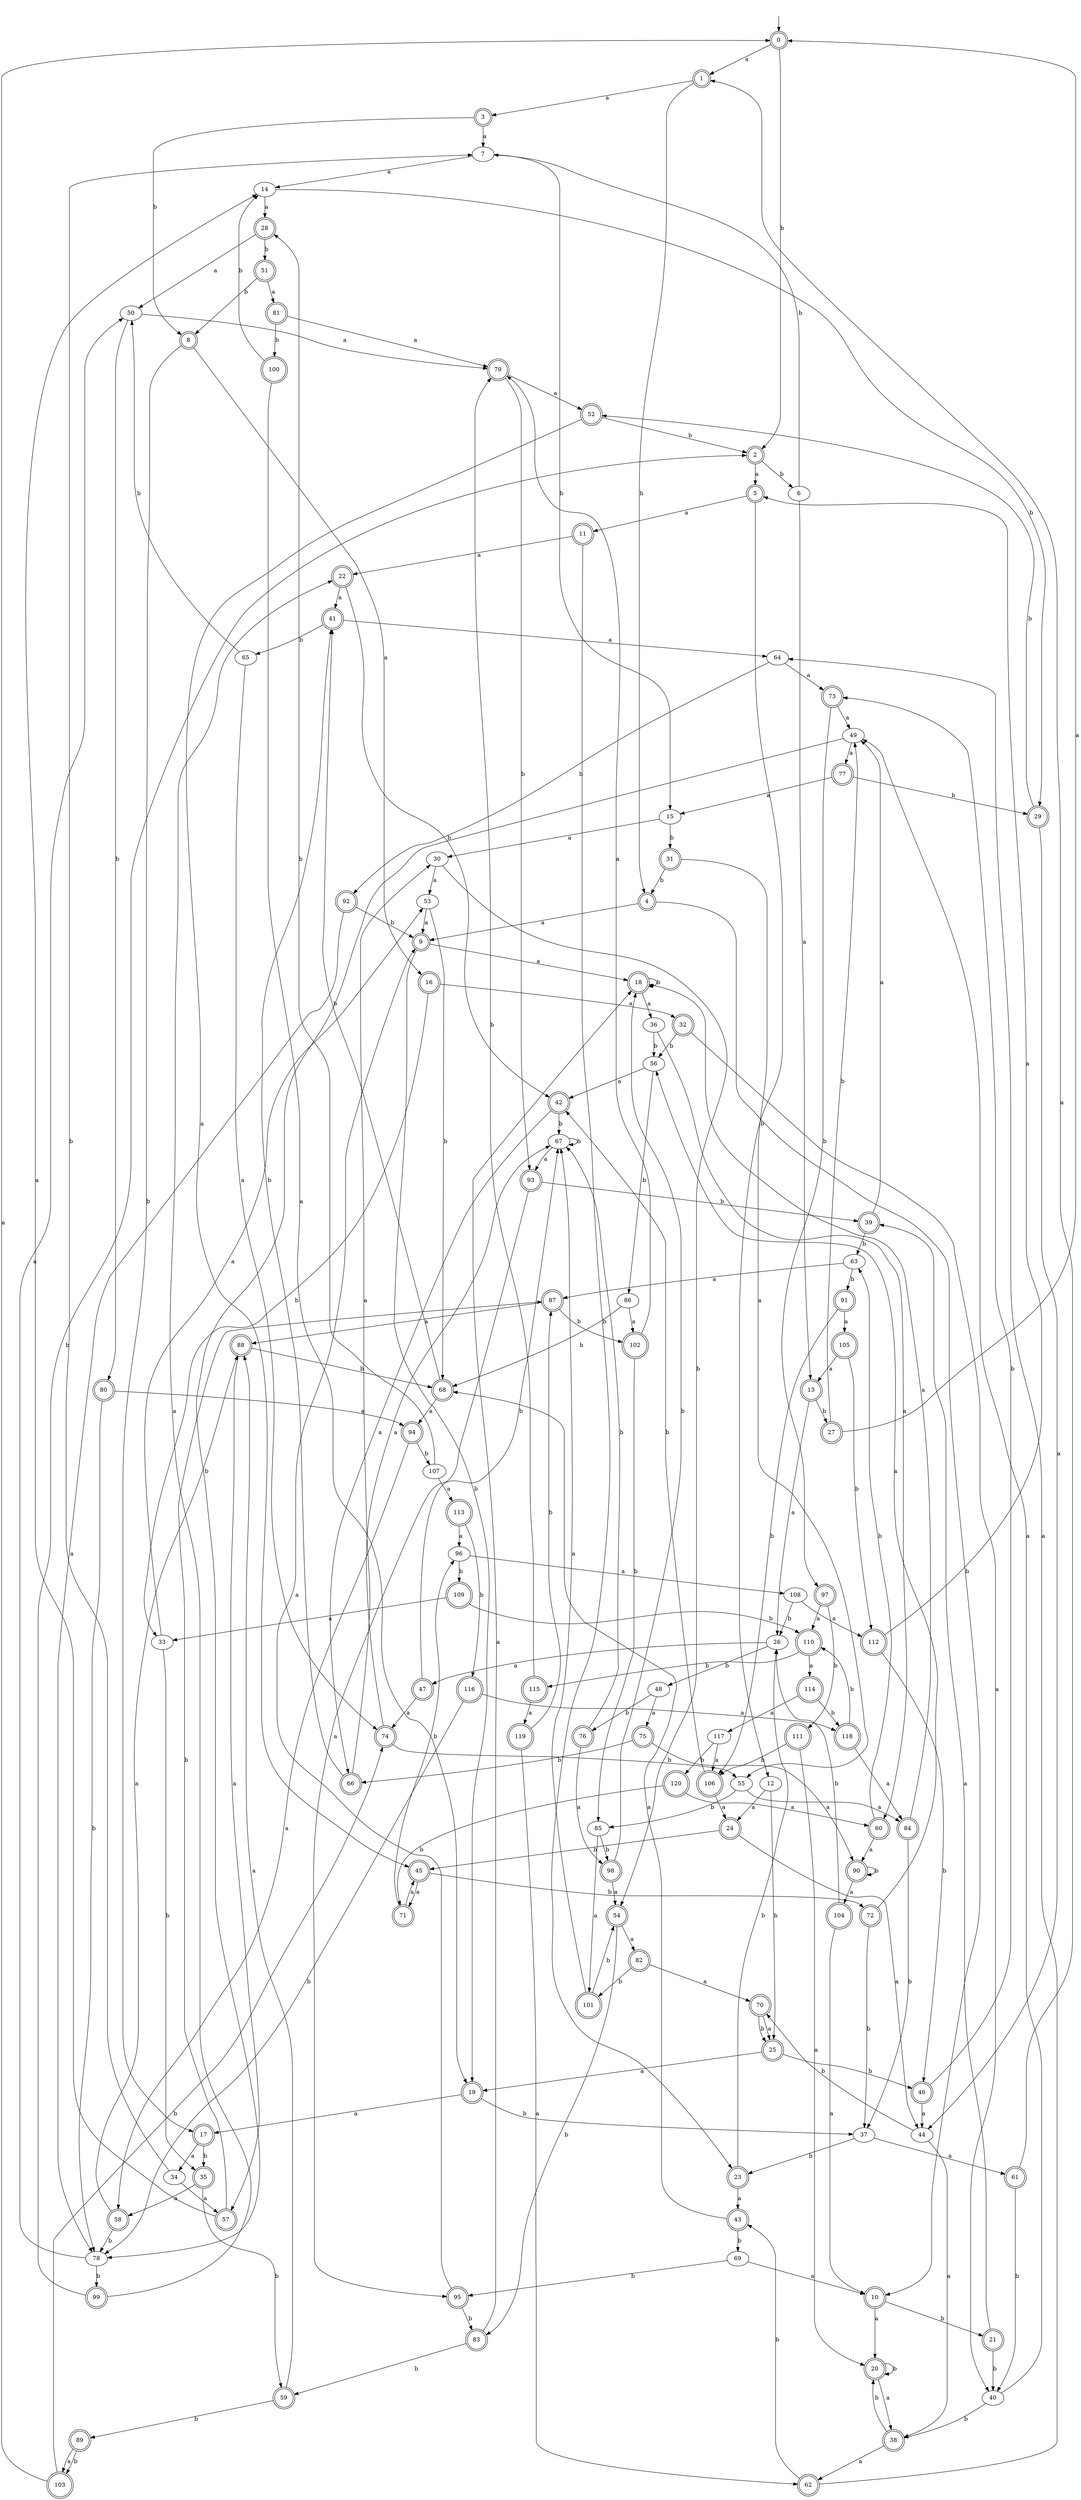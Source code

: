 digraph RandomDFA {
  __start0 [label="", shape=none];
  __start0 -> 0 [label=""];
  0 [shape=circle] [shape=doublecircle]
  0 -> 1 [label="a"]
  0 -> 2 [label="b"]
  1 [shape=doublecircle]
  1 -> 3 [label="a"]
  1 -> 4 [label="b"]
  2 [shape=doublecircle]
  2 -> 5 [label="a"]
  2 -> 6 [label="b"]
  3 [shape=doublecircle]
  3 -> 7 [label="a"]
  3 -> 8 [label="b"]
  4 [shape=doublecircle]
  4 -> 9 [label="a"]
  4 -> 10 [label="b"]
  5 [shape=doublecircle]
  5 -> 11 [label="a"]
  5 -> 12 [label="b"]
  6
  6 -> 13 [label="a"]
  6 -> 7 [label="b"]
  7
  7 -> 14 [label="a"]
  7 -> 15 [label="b"]
  8 [shape=doublecircle]
  8 -> 16 [label="a"]
  8 -> 17 [label="b"]
  9 [shape=doublecircle]
  9 -> 18 [label="a"]
  9 -> 19 [label="b"]
  10 [shape=doublecircle]
  10 -> 20 [label="a"]
  10 -> 21 [label="b"]
  11 [shape=doublecircle]
  11 -> 22 [label="a"]
  11 -> 23 [label="b"]
  12
  12 -> 24 [label="a"]
  12 -> 25 [label="b"]
  13 [shape=doublecircle]
  13 -> 26 [label="a"]
  13 -> 27 [label="b"]
  14
  14 -> 28 [label="a"]
  14 -> 29 [label="b"]
  15
  15 -> 30 [label="a"]
  15 -> 31 [label="b"]
  16 [shape=doublecircle]
  16 -> 32 [label="a"]
  16 -> 33 [label="b"]
  17 [shape=doublecircle]
  17 -> 34 [label="a"]
  17 -> 35 [label="b"]
  18 [shape=doublecircle]
  18 -> 36 [label="a"]
  18 -> 18 [label="b"]
  19 [shape=doublecircle]
  19 -> 17 [label="a"]
  19 -> 37 [label="b"]
  20 [shape=doublecircle]
  20 -> 38 [label="a"]
  20 -> 20 [label="b"]
  21 [shape=doublecircle]
  21 -> 39 [label="a"]
  21 -> 40 [label="b"]
  22 [shape=doublecircle]
  22 -> 41 [label="a"]
  22 -> 42 [label="b"]
  23 [shape=doublecircle]
  23 -> 43 [label="a"]
  23 -> 26 [label="b"]
  24 [shape=doublecircle]
  24 -> 44 [label="a"]
  24 -> 45 [label="b"]
  25 [shape=doublecircle]
  25 -> 19 [label="a"]
  25 -> 46 [label="b"]
  26
  26 -> 47 [label="a"]
  26 -> 48 [label="b"]
  27 [shape=doublecircle]
  27 -> 0 [label="a"]
  27 -> 49 [label="b"]
  28 [shape=doublecircle]
  28 -> 50 [label="a"]
  28 -> 51 [label="b"]
  29 [shape=doublecircle]
  29 -> 44 [label="a"]
  29 -> 52 [label="b"]
  30
  30 -> 53 [label="a"]
  30 -> 54 [label="b"]
  31 [shape=doublecircle]
  31 -> 55 [label="a"]
  31 -> 4 [label="b"]
  32 [shape=doublecircle]
  32 -> 40 [label="a"]
  32 -> 56 [label="b"]
  33
  33 -> 53 [label="a"]
  33 -> 35 [label="b"]
  34
  34 -> 57 [label="a"]
  34 -> 7 [label="b"]
  35 [shape=doublecircle]
  35 -> 58 [label="a"]
  35 -> 59 [label="b"]
  36
  36 -> 60 [label="a"]
  36 -> 56 [label="b"]
  37
  37 -> 61 [label="a"]
  37 -> 23 [label="b"]
  38 [shape=doublecircle]
  38 -> 62 [label="a"]
  38 -> 20 [label="b"]
  39 [shape=doublecircle]
  39 -> 49 [label="a"]
  39 -> 63 [label="b"]
  40
  40 -> 49 [label="a"]
  40 -> 38 [label="b"]
  41 [shape=doublecircle]
  41 -> 64 [label="a"]
  41 -> 65 [label="b"]
  42 [shape=doublecircle]
  42 -> 66 [label="a"]
  42 -> 67 [label="b"]
  43 [shape=doublecircle]
  43 -> 68 [label="a"]
  43 -> 69 [label="b"]
  44
  44 -> 38 [label="a"]
  44 -> 70 [label="b"]
  45 [shape=doublecircle]
  45 -> 71 [label="a"]
  45 -> 72 [label="b"]
  46 [shape=doublecircle]
  46 -> 44 [label="a"]
  46 -> 73 [label="b"]
  47 [shape=doublecircle]
  47 -> 74 [label="a"]
  47 -> 67 [label="b"]
  48
  48 -> 75 [label="a"]
  48 -> 76 [label="b"]
  49
  49 -> 77 [label="a"]
  49 -> 78 [label="b"]
  50
  50 -> 79 [label="a"]
  50 -> 80 [label="b"]
  51 [shape=doublecircle]
  51 -> 81 [label="a"]
  51 -> 8 [label="b"]
  52 [shape=doublecircle]
  52 -> 45 [label="a"]
  52 -> 2 [label="b"]
  53
  53 -> 9 [label="a"]
  53 -> 68 [label="b"]
  54 [shape=doublecircle]
  54 -> 82 [label="a"]
  54 -> 83 [label="b"]
  55
  55 -> 84 [label="a"]
  55 -> 85 [label="b"]
  56
  56 -> 42 [label="a"]
  56 -> 86 [label="b"]
  57 [shape=doublecircle]
  57 -> 14 [label="a"]
  57 -> 87 [label="b"]
  58 [shape=doublecircle]
  58 -> 88 [label="a"]
  58 -> 78 [label="b"]
  59 [shape=doublecircle]
  59 -> 88 [label="a"]
  59 -> 89 [label="b"]
  60 [shape=doublecircle]
  60 -> 90 [label="a"]
  60 -> 63 [label="b"]
  61 [shape=doublecircle]
  61 -> 1 [label="a"]
  61 -> 40 [label="b"]
  62 [shape=doublecircle]
  62 -> 64 [label="a"]
  62 -> 43 [label="b"]
  63
  63 -> 87 [label="a"]
  63 -> 91 [label="b"]
  64
  64 -> 73 [label="a"]
  64 -> 92 [label="b"]
  65
  65 -> 74 [label="a"]
  65 -> 50 [label="b"]
  66 [shape=doublecircle]
  66 -> 30 [label="a"]
  66 -> 41 [label="b"]
  67
  67 -> 93 [label="a"]
  67 -> 67 [label="b"]
  68 [shape=doublecircle]
  68 -> 94 [label="a"]
  68 -> 41 [label="b"]
  69
  69 -> 10 [label="a"]
  69 -> 95 [label="b"]
  70 [shape=doublecircle]
  70 -> 25 [label="a"]
  70 -> 25 [label="b"]
  71 [shape=doublecircle]
  71 -> 45 [label="a"]
  71 -> 96 [label="b"]
  72 [shape=doublecircle]
  72 -> 56 [label="a"]
  72 -> 37 [label="b"]
  73 [shape=doublecircle]
  73 -> 49 [label="a"]
  73 -> 97 [label="b"]
  74 [shape=doublecircle]
  74 -> 67 [label="a"]
  74 -> 55 [label="b"]
  75 [shape=doublecircle]
  75 -> 90 [label="a"]
  75 -> 66 [label="b"]
  76 [shape=doublecircle]
  76 -> 98 [label="a"]
  76 -> 67 [label="b"]
  77 [shape=doublecircle]
  77 -> 15 [label="a"]
  77 -> 29 [label="b"]
  78
  78 -> 50 [label="a"]
  78 -> 99 [label="b"]
  79 [shape=doublecircle]
  79 -> 52 [label="a"]
  79 -> 93 [label="b"]
  80 [shape=doublecircle]
  80 -> 94 [label="a"]
  80 -> 78 [label="b"]
  81 [shape=doublecircle]
  81 -> 79 [label="a"]
  81 -> 100 [label="b"]
  82 [shape=doublecircle]
  82 -> 70 [label="a"]
  82 -> 101 [label="b"]
  83 [shape=doublecircle]
  83 -> 18 [label="a"]
  83 -> 59 [label="b"]
  84 [shape=doublecircle]
  84 -> 18 [label="a"]
  84 -> 37 [label="b"]
  85
  85 -> 101 [label="a"]
  85 -> 98 [label="b"]
  86
  86 -> 102 [label="a"]
  86 -> 68 [label="b"]
  87 [shape=doublecircle]
  87 -> 88 [label="a"]
  87 -> 102 [label="b"]
  88 [shape=doublecircle]
  88 -> 57 [label="a"]
  88 -> 68 [label="b"]
  89 [shape=doublecircle]
  89 -> 103 [label="a"]
  89 -> 103 [label="b"]
  90 [shape=doublecircle]
  90 -> 104 [label="a"]
  90 -> 90 [label="b"]
  91 [shape=doublecircle]
  91 -> 105 [label="a"]
  91 -> 106 [label="b"]
  92 [shape=doublecircle]
  92 -> 78 [label="a"]
  92 -> 9 [label="b"]
  93 [shape=doublecircle]
  93 -> 95 [label="a"]
  93 -> 39 [label="b"]
  94 [shape=doublecircle]
  94 -> 58 [label="a"]
  94 -> 107 [label="b"]
  95 [shape=doublecircle]
  95 -> 9 [label="a"]
  95 -> 83 [label="b"]
  96
  96 -> 108 [label="a"]
  96 -> 109 [label="b"]
  97 [shape=doublecircle]
  97 -> 110 [label="a"]
  97 -> 111 [label="b"]
  98 [shape=doublecircle]
  98 -> 54 [label="a"]
  98 -> 18 [label="b"]
  99 [shape=doublecircle]
  99 -> 22 [label="a"]
  99 -> 2 [label="b"]
  100 [shape=doublecircle]
  100 -> 19 [label="a"]
  100 -> 14 [label="b"]
  101 [shape=doublecircle]
  101 -> 67 [label="a"]
  101 -> 54 [label="b"]
  102 [shape=doublecircle]
  102 -> 79 [label="a"]
  102 -> 85 [label="b"]
  103 [shape=doublecircle]
  103 -> 0 [label="a"]
  103 -> 74 [label="b"]
  104 [shape=doublecircle]
  104 -> 10 [label="a"]
  104 -> 26 [label="b"]
  105 [shape=doublecircle]
  105 -> 13 [label="a"]
  105 -> 112 [label="b"]
  106 [shape=doublecircle]
  106 -> 24 [label="a"]
  106 -> 42 [label="b"]
  107
  107 -> 113 [label="a"]
  107 -> 28 [label="b"]
  108
  108 -> 112 [label="a"]
  108 -> 26 [label="b"]
  109 [shape=doublecircle]
  109 -> 33 [label="a"]
  109 -> 110 [label="b"]
  110 [shape=doublecircle]
  110 -> 114 [label="a"]
  110 -> 115 [label="b"]
  111 [shape=doublecircle]
  111 -> 20 [label="a"]
  111 -> 106 [label="b"]
  112 [shape=doublecircle]
  112 -> 5 [label="a"]
  112 -> 46 [label="b"]
  113 [shape=doublecircle]
  113 -> 96 [label="a"]
  113 -> 116 [label="b"]
  114 [shape=doublecircle]
  114 -> 117 [label="a"]
  114 -> 118 [label="b"]
  115 [shape=doublecircle]
  115 -> 119 [label="a"]
  115 -> 79 [label="b"]
  116 [shape=doublecircle]
  116 -> 118 [label="a"]
  116 -> 78 [label="b"]
  117
  117 -> 106 [label="a"]
  117 -> 120 [label="b"]
  118 [shape=doublecircle]
  118 -> 84 [label="a"]
  118 -> 110 [label="b"]
  119 [shape=doublecircle]
  119 -> 62 [label="a"]
  119 -> 87 [label="b"]
  120 [shape=doublecircle]
  120 -> 60 [label="a"]
  120 -> 71 [label="b"]
}
